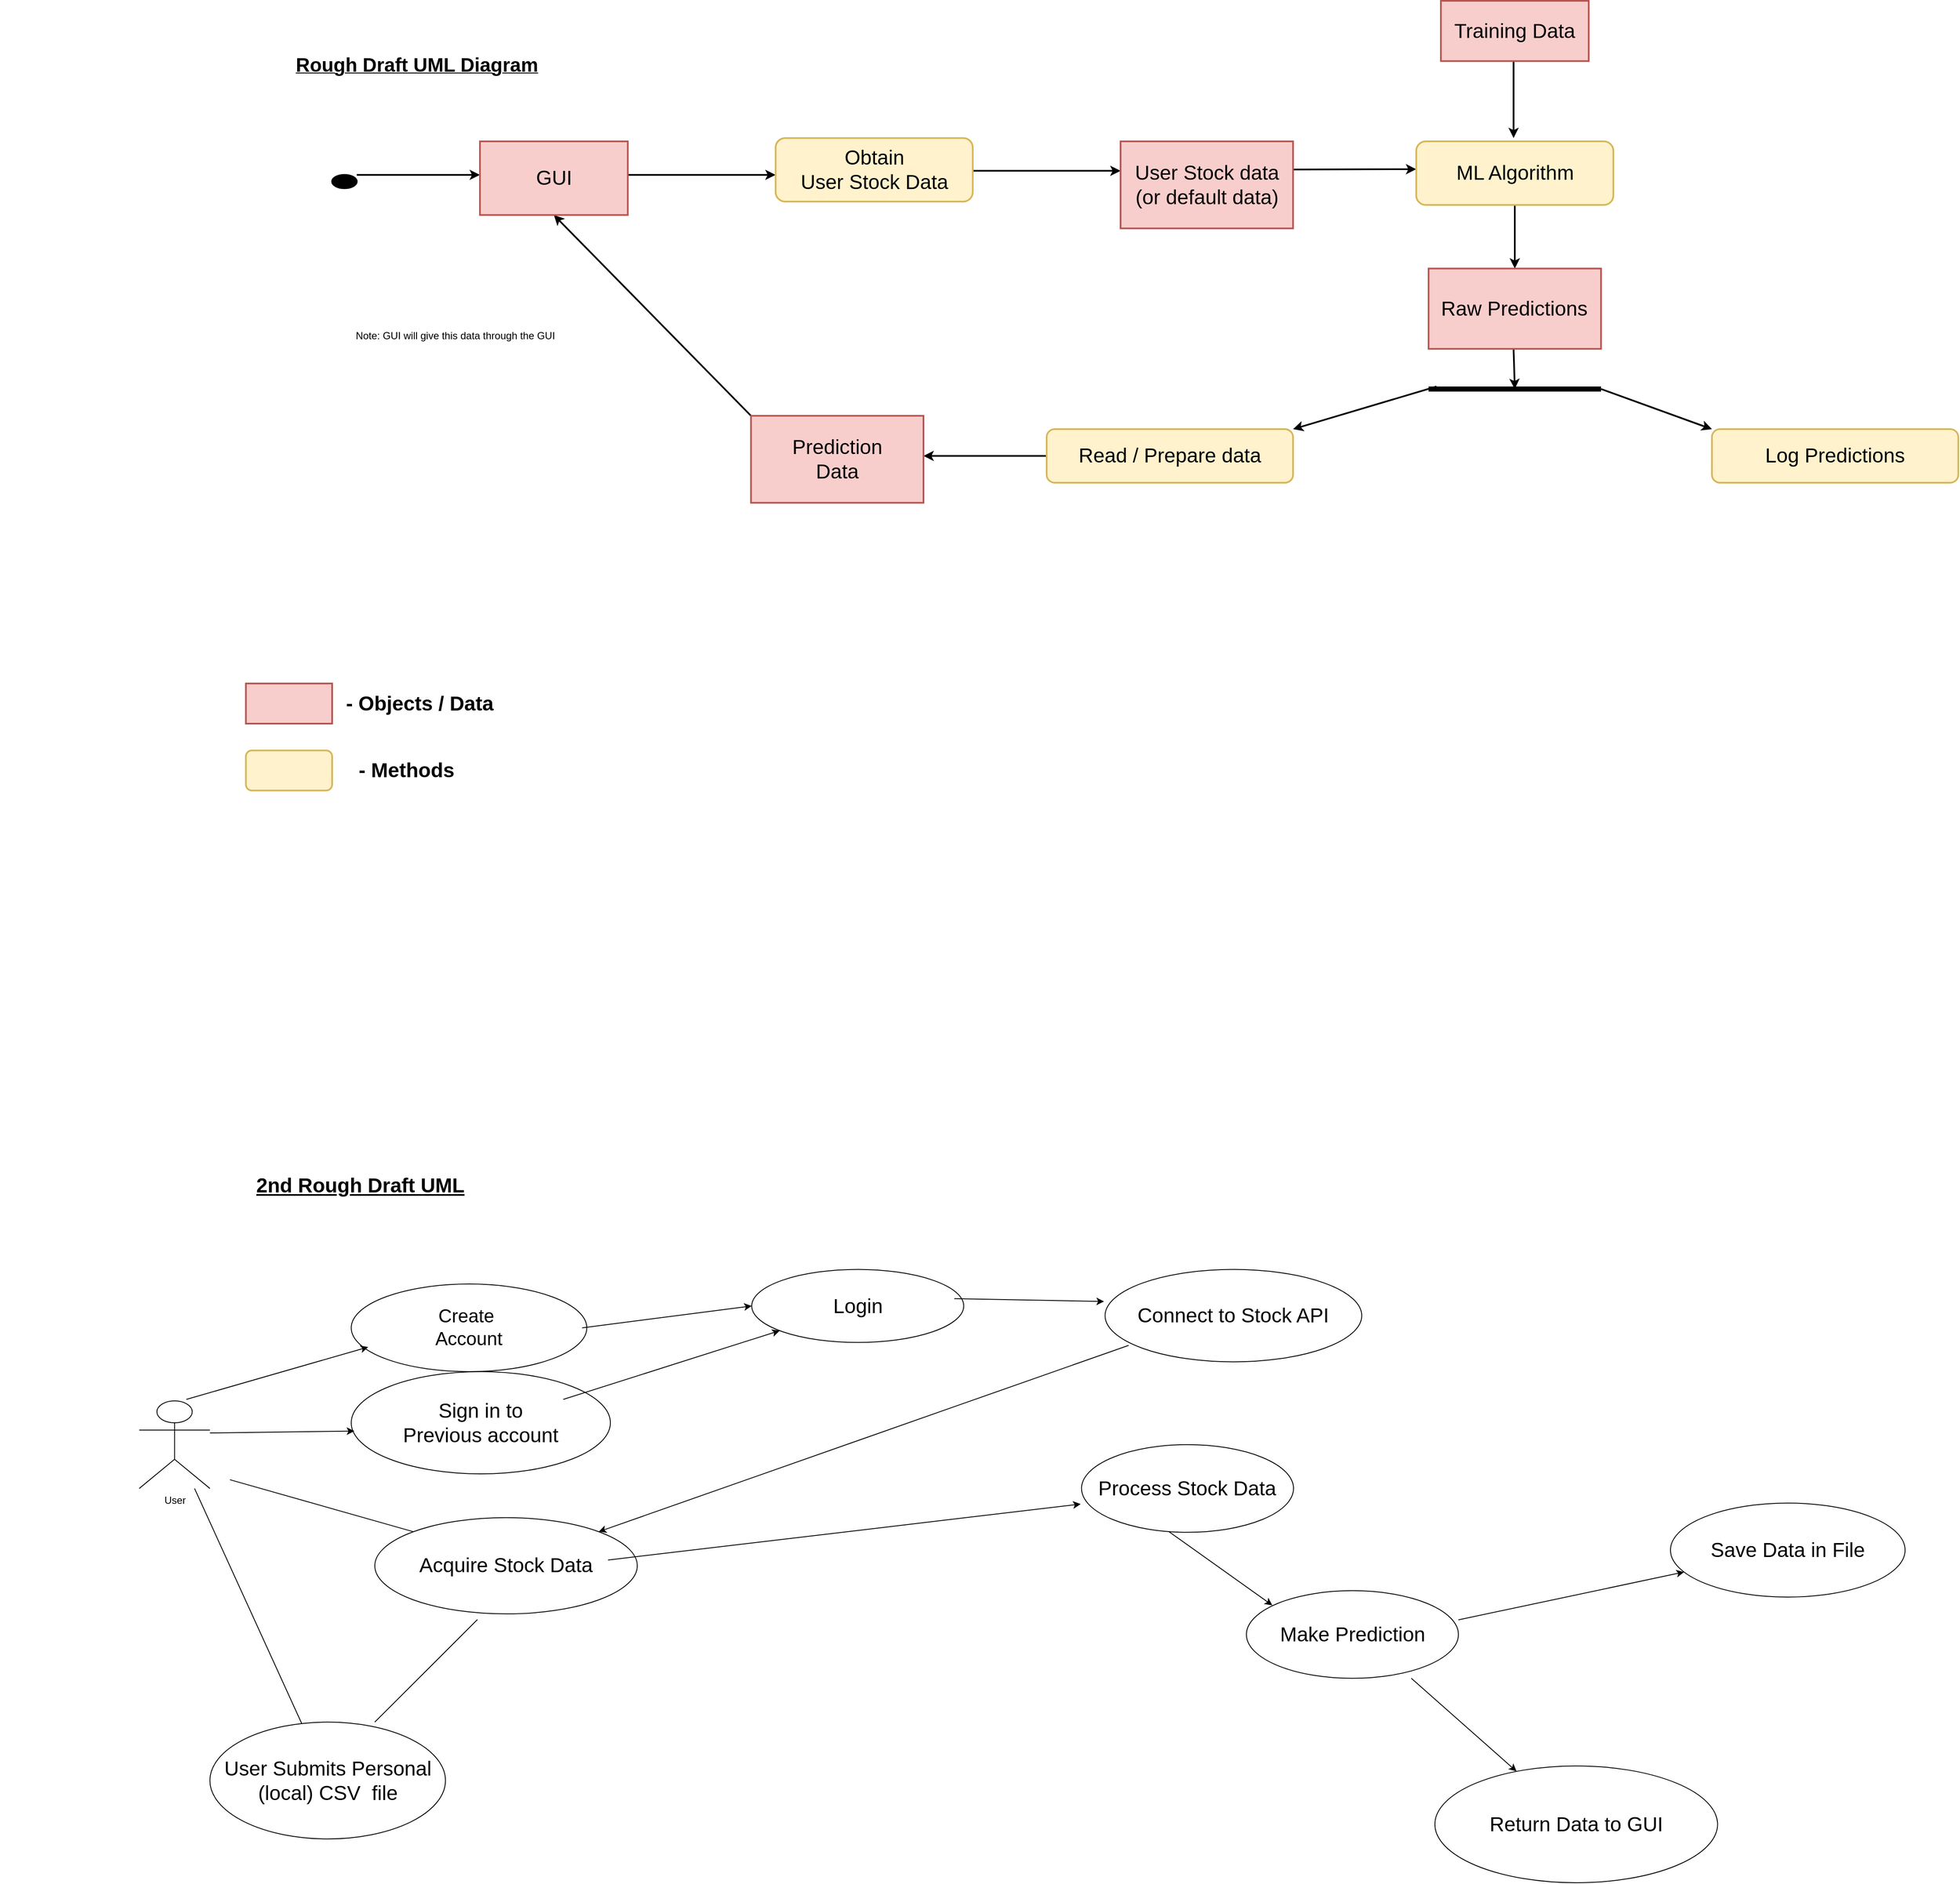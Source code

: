 <mxfile version="24.7.2" type="github">
  <diagram name="Page-1" id="tmTa74DvuVe0W2aihUYn">
    <mxGraphModel dx="2785" dy="1818" grid="1" gridSize="10" guides="1" tooltips="1" connect="1" arrows="1" fold="1" page="1" pageScale="1" pageWidth="827" pageHeight="1169" math="0" shadow="0">
      <root>
        <mxCell id="0" />
        <mxCell id="1" parent="0" />
        <mxCell id="V92qSwm7xt-AE-d6XJVa-58" value="" style="group" vertex="1" connectable="0" parent="1">
          <mxGeometry x="110" y="70" width="2320" height="2230" as="geometry" />
        </mxCell>
        <mxCell id="V92qSwm7xt-AE-d6XJVa-1" value="" style="group" vertex="1" connectable="0" parent="V92qSwm7xt-AE-d6XJVa-58">
          <mxGeometry width="2320" height="935.804" as="geometry" />
        </mxCell>
        <mxCell id="V92qSwm7xt-AE-d6XJVa-2" value="&lt;b&gt;&lt;u&gt;&lt;font style=&quot;font-size: 23px;&quot;&gt;Rough Draft UML Diagram&lt;/font&gt;&lt;/u&gt;&lt;/b&gt;" style="text;html=1;align=center;verticalAlign=middle;whiteSpace=wrap;rounded=0;strokeWidth=2;" vertex="1" parent="V92qSwm7xt-AE-d6XJVa-1">
          <mxGeometry y="43.534" width="987.9" height="65.3" as="geometry" />
        </mxCell>
        <mxCell id="V92qSwm7xt-AE-d6XJVa-3" value="" style="group" vertex="1" connectable="0" parent="V92qSwm7xt-AE-d6XJVa-1">
          <mxGeometry x="291.301" width="2028.699" height="935.804" as="geometry" />
        </mxCell>
        <mxCell id="V92qSwm7xt-AE-d6XJVa-4" value="" style="ellipse;whiteSpace=wrap;html=1;fillColor=#000000;strokeWidth=2;" vertex="1" parent="V92qSwm7xt-AE-d6XJVa-3">
          <mxGeometry x="102.165" y="206.194" width="29.19" height="15.861" as="geometry" />
        </mxCell>
        <mxCell id="V92qSwm7xt-AE-d6XJVa-5" value="" style="endArrow=classic;html=1;rounded=0;strokeWidth=2;" edge="1" parent="V92qSwm7xt-AE-d6XJVa-3">
          <mxGeometry width="50" height="50" relative="1" as="geometry">
            <mxPoint x="131.355" y="206.194" as="sourcePoint" />
            <mxPoint x="277.304" y="206.194" as="targetPoint" />
          </mxGeometry>
        </mxCell>
        <mxCell id="V92qSwm7xt-AE-d6XJVa-6" value="" style="endArrow=classic;html=1;rounded=0;strokeWidth=2;" edge="1" parent="V92qSwm7xt-AE-d6XJVa-3">
          <mxGeometry width="50" height="50" relative="1" as="geometry">
            <mxPoint x="452.444" y="206.194" as="sourcePoint" />
            <mxPoint x="627.583" y="206.194" as="targetPoint" />
          </mxGeometry>
        </mxCell>
        <mxCell id="V92qSwm7xt-AE-d6XJVa-7" value="" style="endArrow=classic;html=1;rounded=0;strokeWidth=2;" edge="1" parent="V92qSwm7xt-AE-d6XJVa-3">
          <mxGeometry width="50" height="50" relative="1" as="geometry">
            <mxPoint x="861.103" y="201.436" as="sourcePoint" />
            <mxPoint x="1036.242" y="201.436" as="targetPoint" />
          </mxGeometry>
        </mxCell>
        <mxCell id="V92qSwm7xt-AE-d6XJVa-8" value="" style="endArrow=classic;html=1;rounded=0;strokeWidth=2;" edge="1" parent="V92qSwm7xt-AE-d6XJVa-3">
          <mxGeometry width="50" height="50" relative="1" as="geometry">
            <mxPoint x="1240.571" y="199.85" as="sourcePoint" />
            <mxPoint x="1386.521" y="199.453" as="targetPoint" />
          </mxGeometry>
        </mxCell>
        <mxCell id="V92qSwm7xt-AE-d6XJVa-9" value="" style="endArrow=classic;html=1;rounded=0;strokeWidth=2;" edge="1" parent="V92qSwm7xt-AE-d6XJVa-3">
          <mxGeometry width="50" height="50" relative="1" as="geometry">
            <mxPoint x="1501.821" y="71.375" as="sourcePoint" />
            <mxPoint x="1501.821" y="162.576" as="targetPoint" />
          </mxGeometry>
        </mxCell>
        <mxCell id="V92qSwm7xt-AE-d6XJVa-10" value="" style="endArrow=classic;html=1;rounded=0;strokeWidth=2;" edge="1" parent="V92qSwm7xt-AE-d6XJVa-3">
          <mxGeometry width="50" height="50" relative="1" as="geometry">
            <mxPoint x="1503.281" y="241.881" as="sourcePoint" />
            <mxPoint x="1503.281" y="317.222" as="targetPoint" />
          </mxGeometry>
        </mxCell>
        <mxCell id="V92qSwm7xt-AE-d6XJVa-11" value="" style="endArrow=classic;html=1;rounded=0;strokeWidth=2;" edge="1" parent="V92qSwm7xt-AE-d6XJVa-3">
          <mxGeometry width="50" height="50" relative="1" as="geometry">
            <mxPoint x="1605.445" y="459.971" as="sourcePoint" />
            <mxPoint x="1736.8" y="507.554" as="targetPoint" />
          </mxGeometry>
        </mxCell>
        <mxCell id="V92qSwm7xt-AE-d6XJVa-12" value="" style="endArrow=none;html=1;rounded=0;strokeWidth=6;" edge="1" parent="V92qSwm7xt-AE-d6XJVa-3">
          <mxGeometry width="50" height="50" relative="1" as="geometry">
            <mxPoint x="1401.116" y="459.971" as="sourcePoint" />
            <mxPoint x="1605.445" y="459.971" as="targetPoint" />
          </mxGeometry>
        </mxCell>
        <mxCell id="V92qSwm7xt-AE-d6XJVa-13" value="" style="endArrow=classic;html=1;rounded=0;strokeWidth=2;" edge="1" parent="V92qSwm7xt-AE-d6XJVa-3">
          <mxGeometry width="50" height="50" relative="1" as="geometry">
            <mxPoint x="1501.821" y="412.388" as="sourcePoint" />
            <mxPoint x="1503.281" y="459.971" as="targetPoint" />
          </mxGeometry>
        </mxCell>
        <mxCell id="V92qSwm7xt-AE-d6XJVa-14" value="&lt;font style=&quot;font-size: 24px;&quot;&gt;Log Predictions&lt;/font&gt;" style="rounded=1;whiteSpace=wrap;html=1;strokeWidth=2;fillColor=#fff2cc;strokeColor=#d6b656;" vertex="1" parent="V92qSwm7xt-AE-d6XJVa-3">
          <mxGeometry x="1736.8" y="507.554" width="291.899" height="63.444" as="geometry" />
        </mxCell>
        <mxCell id="V92qSwm7xt-AE-d6XJVa-15" value="" style="endArrow=classic;html=1;rounded=0;strokeWidth=2;" edge="1" parent="V92qSwm7xt-AE-d6XJVa-3">
          <mxGeometry width="50" height="50" relative="1" as="geometry">
            <mxPoint x="1410.56" y="457.02" as="sourcePoint" />
            <mxPoint x="1240.571" y="507.554" as="targetPoint" />
          </mxGeometry>
        </mxCell>
        <mxCell id="V92qSwm7xt-AE-d6XJVa-16" value="" style="endArrow=classic;html=1;rounded=0;strokeWidth=2;" edge="1" parent="V92qSwm7xt-AE-d6XJVa-3">
          <mxGeometry width="50" height="50" relative="1" as="geometry">
            <mxPoint x="948.672" y="539.277" as="sourcePoint" />
            <mxPoint x="802.723" y="539.277" as="targetPoint" />
          </mxGeometry>
        </mxCell>
        <mxCell id="V92qSwm7xt-AE-d6XJVa-17" value="" style="endArrow=classic;html=1;rounded=0;entryX=0.5;entryY=1;entryDx=0;entryDy=0;strokeWidth=2;" edge="1" parent="V92qSwm7xt-AE-d6XJVa-3" target="V92qSwm7xt-AE-d6XJVa-19">
          <mxGeometry width="50" height="50" relative="1" as="geometry">
            <mxPoint x="598.393" y="491.693" as="sourcePoint" />
            <mxPoint x="744.343" y="412.388" as="targetPoint" />
          </mxGeometry>
        </mxCell>
        <mxCell id="V92qSwm7xt-AE-d6XJVa-18" value="" style="group" vertex="1" connectable="0" parent="V92qSwm7xt-AE-d6XJVa-3">
          <mxGeometry width="1620.04" height="935.804" as="geometry" />
        </mxCell>
        <mxCell id="V92qSwm7xt-AE-d6XJVa-19" value="&lt;font style=&quot;font-size: 24px;&quot;&gt;GUI&lt;/font&gt;" style="rounded=0;whiteSpace=wrap;html=1;strokeWidth=2;fillColor=#f8cecc;strokeColor=#b85450;" vertex="1" parent="V92qSwm7xt-AE-d6XJVa-18">
          <mxGeometry x="277.304" y="166.541" width="175.139" height="87.236" as="geometry" />
        </mxCell>
        <mxCell id="V92qSwm7xt-AE-d6XJVa-20" value="&lt;div style=&quot;font-size: 24px;&quot;&gt;&lt;font style=&quot;font-size: 24px;&quot;&gt;Obtain&lt;/font&gt;&lt;/div&gt;&lt;div style=&quot;font-size: 24px;&quot;&gt;&lt;font style=&quot;font-size: 24px;&quot;&gt;User Stock Data&lt;/font&gt;&lt;/div&gt;" style="rounded=1;whiteSpace=wrap;html=1;strokeWidth=2;fillColor=#fff2cc;strokeColor=#d6b656;" vertex="1" parent="V92qSwm7xt-AE-d6XJVa-18">
          <mxGeometry x="627.583" y="162.576" width="233.519" height="75.34" as="geometry" />
        </mxCell>
        <mxCell id="V92qSwm7xt-AE-d6XJVa-21" value="&lt;div style=&quot;font-size: 24px;&quot;&gt;&lt;font style=&quot;font-size: 24px;&quot;&gt;User Stock data (or default data)&lt;br&gt;&lt;/font&gt;&lt;/div&gt;" style="rounded=0;whiteSpace=wrap;html=1;strokeWidth=2;fillColor=#f8cecc;strokeColor=#b85450;" vertex="1" parent="V92qSwm7xt-AE-d6XJVa-18">
          <mxGeometry x="1036.242" y="166.541" width="204.329" height="103.097" as="geometry" />
        </mxCell>
        <mxCell id="V92qSwm7xt-AE-d6XJVa-22" value="&lt;font style=&quot;font-size: 24px;&quot;&gt;ML Algorithm&lt;/font&gt;" style="rounded=1;whiteSpace=wrap;html=1;strokeWidth=2;fillColor=#fff2cc;strokeColor=#d6b656;" vertex="1" parent="V92qSwm7xt-AE-d6XJVa-18">
          <mxGeometry x="1386.521" y="166.541" width="233.519" height="75.34" as="geometry" />
        </mxCell>
        <mxCell id="V92qSwm7xt-AE-d6XJVa-23" value="&lt;font style=&quot;font-size: 24px;&quot;&gt;Training Data&lt;/font&gt;" style="rounded=0;whiteSpace=wrap;html=1;strokeWidth=2;fillColor=#f8cecc;strokeColor=#b85450;" vertex="1" parent="V92qSwm7xt-AE-d6XJVa-18">
          <mxGeometry x="1415.711" width="175.139" height="71.375" as="geometry" />
        </mxCell>
        <mxCell id="V92qSwm7xt-AE-d6XJVa-24" value="&lt;div style=&quot;font-size: 24px;&quot;&gt;&lt;font style=&quot;font-size: 24px;&quot;&gt;Raw Predictions&lt;/font&gt;&lt;/div&gt;" style="rounded=0;whiteSpace=wrap;html=1;strokeWidth=2;fillColor=#f8cecc;strokeColor=#b85450;" vertex="1" parent="V92qSwm7xt-AE-d6XJVa-18">
          <mxGeometry x="1401.116" y="317.222" width="204.329" height="95.166" as="geometry" />
        </mxCell>
        <mxCell id="V92qSwm7xt-AE-d6XJVa-25" value="&lt;font style=&quot;font-size: 24px;&quot;&gt;Read / Prepare data&lt;/font&gt;" style="rounded=1;whiteSpace=wrap;html=1;strokeWidth=2;fillColor=#fff2cc;strokeColor=#d6b656;" vertex="1" parent="V92qSwm7xt-AE-d6XJVa-18">
          <mxGeometry x="948.672" y="507.554" width="291.899" height="63.444" as="geometry" />
        </mxCell>
        <mxCell id="V92qSwm7xt-AE-d6XJVa-26" value="&lt;div style=&quot;font-size: 24px;&quot;&gt;&lt;font style=&quot;font-size: 24px;&quot;&gt;Prediction&lt;/font&gt;&lt;/div&gt;&lt;div style=&quot;font-size: 24px;&quot;&gt;&lt;font style=&quot;font-size: 24px;&quot;&gt;Data&lt;br&gt;&lt;/font&gt;&lt;/div&gt;" style="rounded=0;whiteSpace=wrap;html=1;strokeWidth=2;fillColor=#f8cecc;strokeColor=#b85450;" vertex="1" parent="V92qSwm7xt-AE-d6XJVa-18">
          <mxGeometry x="598.393" y="491.693" width="204.329" height="103.097" as="geometry" />
        </mxCell>
        <mxCell id="V92qSwm7xt-AE-d6XJVa-27" value="&lt;div&gt;Note: GUI will give this data through the GUI&lt;/div&gt;" style="text;html=1;align=center;verticalAlign=middle;whiteSpace=wrap;rounded=0;strokeWidth=2;" vertex="1" parent="V92qSwm7xt-AE-d6XJVa-18">
          <mxGeometry x="14.595" y="364.805" width="467.039" height="63.444" as="geometry" />
        </mxCell>
        <mxCell id="V92qSwm7xt-AE-d6XJVa-28" value="" style="rounded=0;whiteSpace=wrap;html=1;strokeWidth=2;fillColor=#f8cecc;strokeColor=#b85450;" vertex="1" parent="V92qSwm7xt-AE-d6XJVa-18">
          <mxGeometry y="808.915" width="102.165" height="47.583" as="geometry" />
        </mxCell>
        <mxCell id="V92qSwm7xt-AE-d6XJVa-29" value="&lt;div style=&quot;font-size: 24px;&quot; align=&quot;left&quot;&gt;&lt;font style=&quot;font-size: 24px;&quot;&gt;&lt;b&gt;- Objects / Data&lt;br&gt;&lt;/b&gt;&lt;/font&gt;&lt;/div&gt;" style="text;html=1;align=left;verticalAlign=middle;whiteSpace=wrap;rounded=0;strokeWidth=2;" vertex="1" parent="V92qSwm7xt-AE-d6XJVa-18">
          <mxGeometry x="116.76" y="808.915" width="335.684" height="47.583" as="geometry" />
        </mxCell>
        <mxCell id="V92qSwm7xt-AE-d6XJVa-30" value="" style="rounded=1;whiteSpace=wrap;html=1;strokeWidth=2;fillColor=#fff2cc;strokeColor=#d6b656;" vertex="1" parent="V92qSwm7xt-AE-d6XJVa-18">
          <mxGeometry y="888.22" width="102.165" height="47.583" as="geometry" />
        </mxCell>
        <mxCell id="V92qSwm7xt-AE-d6XJVa-31" value="&lt;div style=&quot;font-size: 24px;&quot; align=&quot;left&quot;&gt;&lt;font style=&quot;font-size: 24px;&quot;&gt;&lt;b&gt;- Methods&lt;br&gt;&lt;/b&gt;&lt;/font&gt;&lt;/div&gt;" style="text;html=1;align=left;verticalAlign=middle;whiteSpace=wrap;rounded=0;strokeWidth=2;" vertex="1" parent="V92qSwm7xt-AE-d6XJVa-18">
          <mxGeometry x="131.355" y="888.22" width="335.684" height="47.583" as="geometry" />
        </mxCell>
        <mxCell id="V92qSwm7xt-AE-d6XJVa-32" value="" style="group" vertex="1" connectable="0" parent="V92qSwm7xt-AE-d6XJVa-58">
          <mxGeometry x="164.948" y="1503.259" width="2092.023" height="726.741" as="geometry" />
        </mxCell>
        <mxCell id="V92qSwm7xt-AE-d6XJVa-33" value="User" style="shape=umlActor;verticalLabelPosition=bottom;verticalAlign=top;html=1;outlineConnect=0;" vertex="1" parent="V92qSwm7xt-AE-d6XJVa-32">
          <mxGeometry y="155.73" width="83.724" height="103.82" as="geometry" />
        </mxCell>
        <mxCell id="V92qSwm7xt-AE-d6XJVa-34" value="&lt;font style=&quot;font-size: 22px;&quot;&gt;Create&amp;nbsp;&lt;/font&gt;&lt;div style=&quot;font-size: 22px;&quot;&gt;&lt;font style=&quot;font-size: 22px;&quot;&gt;Account&lt;/font&gt;&lt;/div&gt;" style="ellipse;whiteSpace=wrap;html=1;" vertex="1" parent="V92qSwm7xt-AE-d6XJVa-32">
          <mxGeometry x="251.173" y="17.303" width="279.081" height="103.82" as="geometry" />
        </mxCell>
        <mxCell id="V92qSwm7xt-AE-d6XJVa-35" value="&lt;font style=&quot;font-size: 24px;&quot;&gt;Login&lt;/font&gt;" style="ellipse;whiteSpace=wrap;html=1;" vertex="1" parent="V92qSwm7xt-AE-d6XJVa-32">
          <mxGeometry x="725.612" width="251.173" height="86.517" as="geometry" />
        </mxCell>
        <mxCell id="V92qSwm7xt-AE-d6XJVa-36" value="&lt;div style=&quot;font-size: 13px;&quot;&gt;&lt;font style=&quot;font-size: 24px;&quot;&gt;Acquire Stock Data&lt;/font&gt;&lt;/div&gt;" style="ellipse;whiteSpace=wrap;html=1;" vertex="1" parent="V92qSwm7xt-AE-d6XJVa-32">
          <mxGeometry x="279.084" y="294.161" width="310.974" height="114.009" as="geometry" />
        </mxCell>
        <mxCell id="V92qSwm7xt-AE-d6XJVa-37" value="" style="endArrow=none;html=1;rounded=0;fontSize=12;startSize=8;endSize=8;curved=1;entryX=0;entryY=0;entryDx=0;entryDy=0;" edge="1" parent="V92qSwm7xt-AE-d6XJVa-32" target="V92qSwm7xt-AE-d6XJVa-36">
          <mxGeometry width="50" height="50" relative="1" as="geometry">
            <mxPoint x="107.446" y="249.168" as="sourcePoint" />
            <mxPoint x="280.477" y="292.427" as="targetPoint" />
          </mxGeometry>
        </mxCell>
        <mxCell id="V92qSwm7xt-AE-d6XJVa-38" value="&lt;font style=&quot;font-size: 24px;&quot;&gt;Connect to Stock API&lt;/font&gt;" style="ellipse;whiteSpace=wrap;html=1;" vertex="1" parent="V92qSwm7xt-AE-d6XJVa-32">
          <mxGeometry x="1144.229" width="304.094" height="109.509" as="geometry" />
        </mxCell>
        <mxCell id="V92qSwm7xt-AE-d6XJVa-39" value="&lt;div style=&quot;font-size: 24px;&quot;&gt;&lt;font style=&quot;font-size: 24px;&quot;&gt;Sign in to&lt;/font&gt;&lt;/div&gt;&lt;div style=&quot;font-size: 24px;&quot;&gt;&lt;font style=&quot;font-size: 24px;&quot;&gt;&lt;font style=&quot;font-size: 24px;&quot;&gt;Previous account&lt;/font&gt;&lt;font style=&quot;font-size: 24px;&quot;&gt;&lt;br&gt;&lt;/font&gt;&lt;/font&gt;&lt;/div&gt;" style="ellipse;whiteSpace=wrap;html=1;" vertex="1" parent="V92qSwm7xt-AE-d6XJVa-32">
          <mxGeometry x="251.173" y="121.124" width="306.99" height="121.124" as="geometry" />
        </mxCell>
        <mxCell id="V92qSwm7xt-AE-d6XJVa-40" value="&lt;div style=&quot;font-size: 24px;&quot;&gt;Save Data in File&lt;/div&gt;" style="ellipse;whiteSpace=wrap;html=1;" vertex="1" parent="V92qSwm7xt-AE-d6XJVa-32">
          <mxGeometry x="1814.025" y="276.858" width="277.998" height="111.4" as="geometry" />
        </mxCell>
        <mxCell id="V92qSwm7xt-AE-d6XJVa-41" value="" style="endArrow=classic;html=1;rounded=0;" edge="1" parent="V92qSwm7xt-AE-d6XJVa-32">
          <mxGeometry width="50" height="50" relative="1" as="geometry">
            <mxPoint x="1201.445" y="297.618" as="sourcePoint" />
            <mxPoint x="1342.382" y="397.977" as="targetPoint" />
          </mxGeometry>
        </mxCell>
        <mxCell id="V92qSwm7xt-AE-d6XJVa-42" value="&lt;font style=&quot;font-size: 24px;&quot;&gt;Make Prediction&lt;/font&gt;" style="ellipse;whiteSpace=wrap;html=1;" vertex="1" parent="V92qSwm7xt-AE-d6XJVa-32">
          <mxGeometry x="1311.683" y="380.674" width="251.173" height="103.82" as="geometry" />
        </mxCell>
        <mxCell id="V92qSwm7xt-AE-d6XJVa-43" value="&lt;div style=&quot;font-size: 13px;&quot;&gt;&lt;font style=&quot;font-size: 24px;&quot;&gt;Process Stock Data&lt;/font&gt;&lt;/div&gt;" style="ellipse;whiteSpace=wrap;html=1;" vertex="1" parent="V92qSwm7xt-AE-d6XJVa-32">
          <mxGeometry x="1116.326" y="207.64" width="251.173" height="103.82" as="geometry" />
        </mxCell>
        <mxCell id="V92qSwm7xt-AE-d6XJVa-44" value="" style="endArrow=none;html=1;rounded=0;" edge="1" parent="V92qSwm7xt-AE-d6XJVa-32" source="V92qSwm7xt-AE-d6XJVa-33" target="V92qSwm7xt-AE-d6XJVa-45">
          <mxGeometry width="50" height="50" relative="1" as="geometry">
            <mxPoint x="167.449" y="467.191" as="sourcePoint" />
            <mxPoint x="55.816" y="292.427" as="targetPoint" />
          </mxGeometry>
        </mxCell>
        <mxCell id="V92qSwm7xt-AE-d6XJVa-45" value="&lt;font style=&quot;font-size: 24px;&quot;&gt;User Submits Personal (local) CSV&amp;nbsp; file&lt;/font&gt;" style="ellipse;whiteSpace=wrap;html=1;" vertex="1" parent="V92qSwm7xt-AE-d6XJVa-32">
          <mxGeometry x="83.724" y="536.404" width="279.081" height="138.427" as="geometry" />
        </mxCell>
        <mxCell id="V92qSwm7xt-AE-d6XJVa-46" value="" style="endArrow=none;html=1;rounded=0;entryX=0.391;entryY=1.059;entryDx=0;entryDy=0;entryPerimeter=0;" edge="1" parent="V92qSwm7xt-AE-d6XJVa-32" target="V92qSwm7xt-AE-d6XJVa-36">
          <mxGeometry width="50" height="50" relative="1" as="geometry">
            <mxPoint x="279.081" y="536.404" as="sourcePoint" />
            <mxPoint x="418.622" y="449.887" as="targetPoint" />
          </mxGeometry>
        </mxCell>
        <mxCell id="V92qSwm7xt-AE-d6XJVa-47" value="" style="endArrow=classic;html=1;rounded=0;" edge="1" parent="V92qSwm7xt-AE-d6XJVa-32" target="V92qSwm7xt-AE-d6XJVa-35">
          <mxGeometry width="50" height="50" relative="1" as="geometry">
            <mxPoint x="502.347" y="154.0" as="sourcePoint" />
            <mxPoint x="641.887" y="67.483" as="targetPoint" />
          </mxGeometry>
        </mxCell>
        <mxCell id="V92qSwm7xt-AE-d6XJVa-48" value="" style="endArrow=classic;html=1;rounded=0;entryX=0;entryY=0.5;entryDx=0;entryDy=0;" edge="1" parent="V92qSwm7xt-AE-d6XJVa-32" target="V92qSwm7xt-AE-d6XJVa-35">
          <mxGeometry width="50" height="50" relative="1" as="geometry">
            <mxPoint x="524.673" y="69.213" as="sourcePoint" />
            <mxPoint x="664.214" y="-17.303" as="targetPoint" />
          </mxGeometry>
        </mxCell>
        <mxCell id="V92qSwm7xt-AE-d6XJVa-49" value="" style="endArrow=classic;html=1;rounded=0;entryX=0.072;entryY=0.719;entryDx=0;entryDy=0;entryPerimeter=0;" edge="1" parent="V92qSwm7xt-AE-d6XJVa-32" target="V92qSwm7xt-AE-d6XJVa-34">
          <mxGeometry width="50" height="50" relative="1" as="geometry">
            <mxPoint x="55.816" y="154.0" as="sourcePoint" />
            <mxPoint x="195.357" y="67.483" as="targetPoint" />
          </mxGeometry>
        </mxCell>
        <mxCell id="V92qSwm7xt-AE-d6XJVa-50" value="" style="endArrow=classic;html=1;rounded=0;entryX=0.012;entryY=0.581;entryDx=0;entryDy=0;entryPerimeter=0;" edge="1" parent="V92qSwm7xt-AE-d6XJVa-32" target="V92qSwm7xt-AE-d6XJVa-39">
          <mxGeometry width="50" height="50" relative="1" as="geometry">
            <mxPoint x="83.724" y="193.798" as="sourcePoint" />
            <mxPoint x="223.265" y="107.281" as="targetPoint" />
          </mxGeometry>
        </mxCell>
        <mxCell id="V92qSwm7xt-AE-d6XJVa-51" value="" style="endArrow=classic;html=1;rounded=0;entryX=-0.004;entryY=0.347;entryDx=0;entryDy=0;entryPerimeter=0;" edge="1" parent="V92qSwm7xt-AE-d6XJVa-32" target="V92qSwm7xt-AE-d6XJVa-38">
          <mxGeometry width="50" height="50" relative="1" as="geometry">
            <mxPoint x="965.622" y="34.607" as="sourcePoint" />
            <mxPoint x="1105.162" y="-51.91" as="targetPoint" />
          </mxGeometry>
        </mxCell>
        <mxCell id="V92qSwm7xt-AE-d6XJVa-52" value="" style="endArrow=classic;html=1;rounded=0;entryX=1;entryY=0;entryDx=0;entryDy=0;" edge="1" parent="V92qSwm7xt-AE-d6XJVa-32" target="V92qSwm7xt-AE-d6XJVa-36">
          <mxGeometry width="50" height="50" relative="1" as="geometry">
            <mxPoint x="1172.142" y="89.977" as="sourcePoint" />
            <mxPoint x="933.918" y="189.797" as="targetPoint" />
          </mxGeometry>
        </mxCell>
        <mxCell id="V92qSwm7xt-AE-d6XJVa-53" value="" style="endArrow=classic;html=1;rounded=0;entryX=-0.004;entryY=0.678;entryDx=0;entryDy=0;entryPerimeter=0;" edge="1" parent="V92qSwm7xt-AE-d6XJVa-32" target="V92qSwm7xt-AE-d6XJVa-43">
          <mxGeometry width="50" height="50" relative="1" as="geometry">
            <mxPoint x="555.372" y="344.337" as="sourcePoint" />
            <mxPoint x="694.913" y="257.82" as="targetPoint" />
          </mxGeometry>
        </mxCell>
        <mxCell id="V92qSwm7xt-AE-d6XJVa-54" value="" style="endArrow=classic;html=1;rounded=0;" edge="1" parent="V92qSwm7xt-AE-d6XJVa-32" target="V92qSwm7xt-AE-d6XJVa-40">
          <mxGeometry width="50" height="50" relative="1" as="geometry">
            <mxPoint x="1562.856" y="415.281" as="sourcePoint" />
            <mxPoint x="1702.397" y="328.764" as="targetPoint" />
          </mxGeometry>
        </mxCell>
        <mxCell id="V92qSwm7xt-AE-d6XJVa-55" value="" style="endArrow=classic;html=1;rounded=0;" edge="1" parent="V92qSwm7xt-AE-d6XJVa-32" target="V92qSwm7xt-AE-d6XJVa-56">
          <mxGeometry width="50" height="50" relative="1" as="geometry">
            <mxPoint x="1507.04" y="484.494" as="sourcePoint" />
            <mxPoint x="1590.764" y="605.618" as="targetPoint" />
          </mxGeometry>
        </mxCell>
        <mxCell id="V92qSwm7xt-AE-d6XJVa-56" value="&lt;div style=&quot;font-size: 24px;&quot;&gt;&lt;font style=&quot;font-size: 24px;&quot;&gt;Return Data to GUI&lt;/font&gt;&lt;/div&gt;" style="ellipse;whiteSpace=wrap;html=1;" vertex="1" parent="V92qSwm7xt-AE-d6XJVa-32">
          <mxGeometry x="1534.948" y="588.314" width="334.898" height="138.427" as="geometry" />
        </mxCell>
        <mxCell id="V92qSwm7xt-AE-d6XJVa-57" value="&lt;div style=&quot;font-size: 22px;&quot;&gt;&lt;font style=&quot;font-size: 24px;&quot;&gt;&lt;u&gt;&lt;b&gt;2nd Rough Draft UML&lt;/b&gt;&lt;br&gt;&lt;/u&gt;&lt;/font&gt;&lt;/div&gt;" style="text;html=1;align=center;verticalAlign=middle;whiteSpace=wrap;rounded=0;" vertex="1" parent="V92qSwm7xt-AE-d6XJVa-58">
          <mxGeometry x="151.538" y="1353.929" width="549.827" height="99.554" as="geometry" />
        </mxCell>
      </root>
    </mxGraphModel>
  </diagram>
</mxfile>
